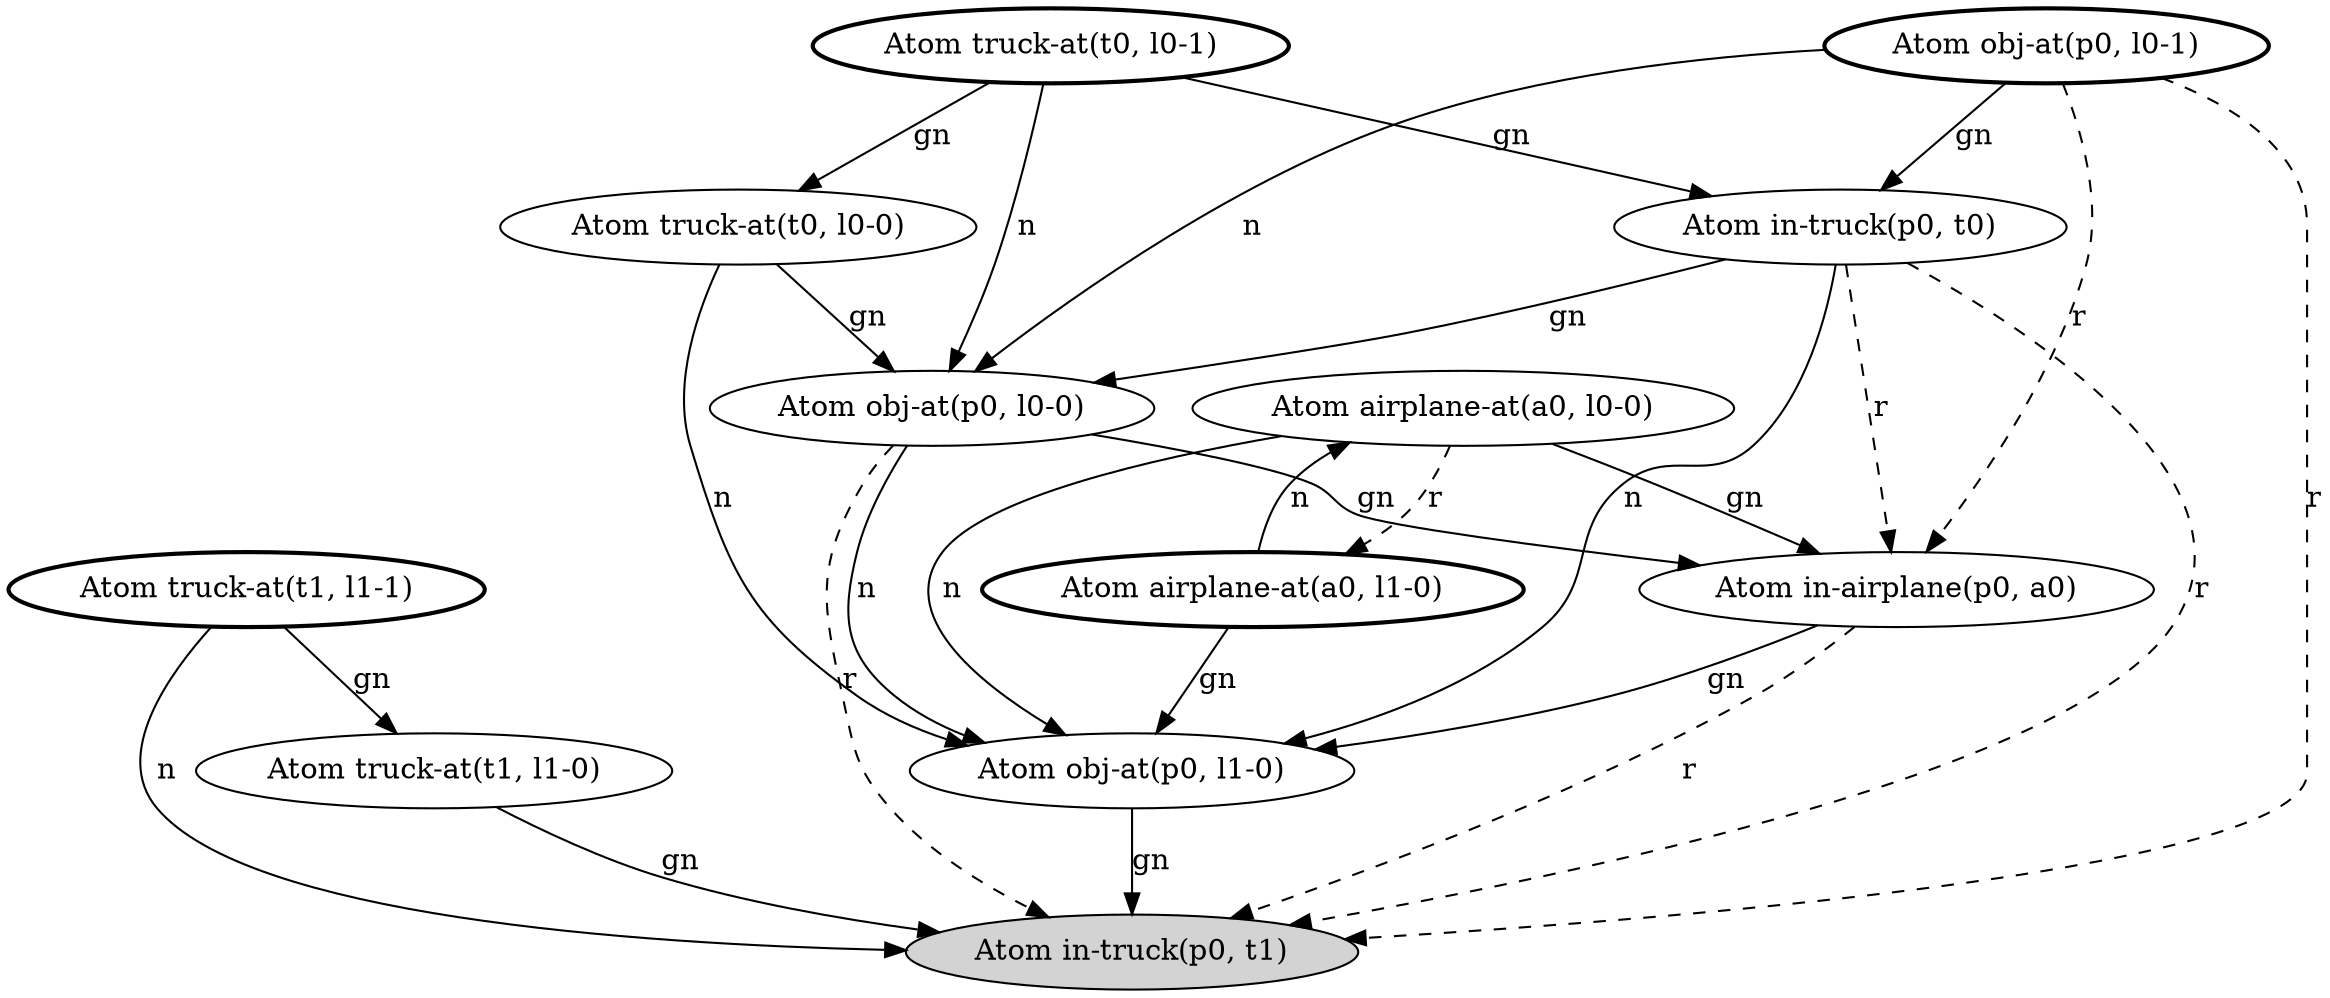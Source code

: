 digraph G {
  lm0 [label="Atom in-truck(p0, t1)", style=filled];
  lm1 [label="Atom truck-at(t1, l1-0)"];
      lm1 -> lm0 [label="gn"];
  lm2 [label="Atom truck-at(t1, l1-1)", style=bold];
      lm2 -> lm0 [label="n"];
      lm2 -> lm1 [label="gn"];
  lm3 [label="Atom truck-at(t0, l0-0)"];
      lm3 -> lm11 [label="n"];
      lm3 -> lm9 [label="gn"];
  lm4 [label="Atom truck-at(t0, l0-1)", style=bold];
      lm4 -> lm9 [label="n"];
      lm4 -> lm3 [label="gn"];
      lm4 -> lm8 [label="gn"];
  lm5 [label="Atom airplane-at(a0, l0-0)"];
      lm5 -> lm6 [label="r", style=dashed];
      lm5 -> lm7 [label="gn"];
      lm5 -> lm11 [label="n"];
  lm6 [label="Atom airplane-at(a0, l1-0)", style=bold];
      lm6 -> lm11 [label="gn"];
      lm6 -> lm5 [label="n"];
  lm7 [label="Atom in-airplane(p0, a0)"];
      lm7 -> lm0 [label="r", style=dashed];
      lm7 -> lm11 [label="gn"];
  lm8 [label="Atom in-truck(p0, t0)"];
      lm8 -> lm7 [label="r", style=dashed];
      lm8 -> lm0 [label="r", style=dashed];
      lm8 -> lm9 [label="gn"];
      lm8 -> lm11 [label="n"];
  lm9 [label="Atom obj-at(p0, l0-0)"];
      lm9 -> lm0 [label="r", style=dashed];
      lm9 -> lm7 [label="gn"];
      lm9 -> lm11 [label="n"];
  lm10 [label="Atom obj-at(p0, l0-1)", style=bold];
      lm10 -> lm7 [label="r", style=dashed];
      lm10 -> lm0 [label="r", style=dashed];
      lm10 -> lm8 [label="gn"];
      lm10 -> lm9 [label="n"];
  lm11 [label="Atom obj-at(p0, l1-0)"];
      lm11 -> lm0 [label="gn"];
}
